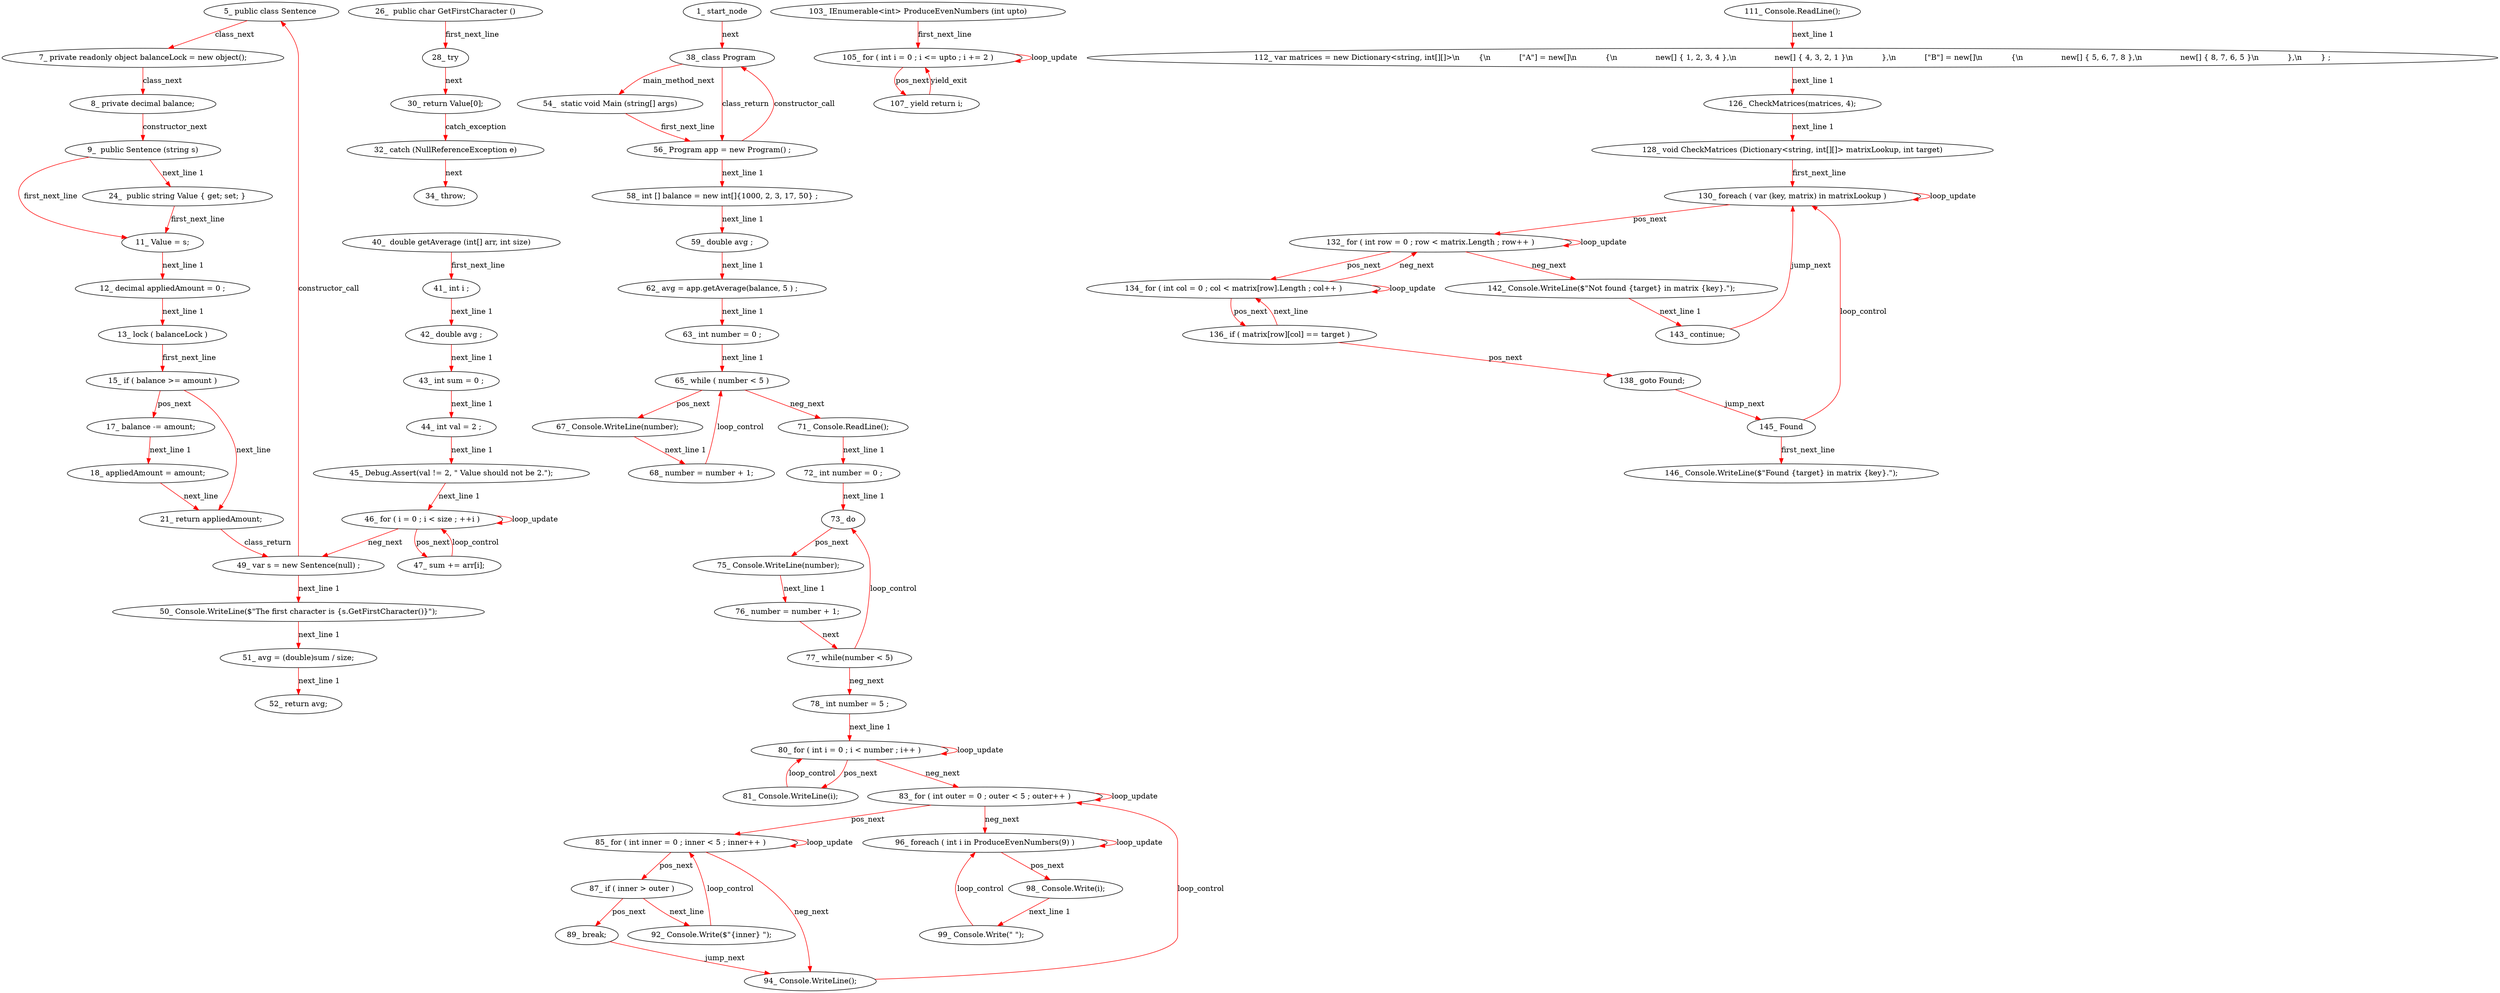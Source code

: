 digraph  {
11 [label="5_\ public\ class\ Sentence\ ", type_label=class_declaration];
15 [label="7_\ private\ readonly\ object\ balanceLock\ =\ new\ object\(\);", type_label=expression_statement];
26 [label="8_\ private\ decimal\ balance;", type_label=expression_statement];
32 [label="9_\ \ public\ Sentence\ \(string\ s\)", type_label=constructor_declaration];
40 [label="11_\ Value\ =\ s;", type_label=expression_statement];
45 [label="12_\ decimal\ appliedAmount\ =\ 0\ ;", type_label=local_declaration];
52 [label="13_\ lock\ \(\ balanceLock\ \)", type_label=lock];
55 [label="15_\ if\ \(\ balance\ >=\ amount\ \)", type_label=if];
60 [label="17_\ balance\ \-=\ amount;", type_label=expression_statement];
65 [label="18_\ appliedAmount\ =\ amount;", type_label=expression_statement];
70 [label="21_\ return\ appliedAmount;", type_label=expression_statement];
72 [label="24_\ \ public\ string\ Value\ \{\ get;\ set;\ \}", type_label=property_declaration];
79 [label="26_\ \ public\ char\ GetFirstCharacter\ \(\)", type_label=method_declaration];
85 [label="28_\ try", type_label=try];
87 [label="30_\ return\ Value\[0\];", type_label=expression_statement];
93 [label="32_\ catch\ \(NullReferenceException\ e\)", type_label=catch];
98 [label="34_\ throw;", type_label=expression_statement];
99 [label="38_\ class\ Program\ ", type_label=class_declaration];
102 [label="40_\ \ double\ getAverage\ \(int\[\]\ arr,\ int\ size\)", type_label=method_declaration];
115 [label="41_\ int\ i\ ;", type_label=local_declaration];
120 [label="42_\ double\ avg\ ;", type_label=local_declaration];
125 [label="43_\ int\ sum\ =\ 0\ ;", type_label=local_declaration];
132 [label="44_\ int\ val\ =\ 2\ ;", type_label=local_declaration];
139 [label="45_\ Debug\.Assert\(val\ !=\ 2,\ \"\ Value\ should\ not\ be\ 2\.\"\);", type_label=expression_statement];
151 [label="46_\ for\ \(\ i\ =\ 0\ ;\ i\ <\ size\ ;\ \+\+i\ \)", type_label=for];
162 [label="47_\ sum\ \+=\ arr\[i\];", type_label=expression_statement];
171 [label="49_\ var\ s\ =\ new\ Sentence\(null\)\ ;", type_label=local_declaration];
182 [label="50_\ Console\.WriteLine\(\$\"The\ first\ character\ is\ \{s\.GetFirstCharacter\(\)\}\"\);", type_label=expression_statement];
197 [label="51_\ avg\ =\ \(double\)sum\ /\ size;", type_label=expression_statement];
206 [label="52_\ return\ avg;", type_label=expression_statement];
208 [label="54_\ \ static\ void\ Main\ \(string\[\]\ args\)", type_label=method_declaration];
219 [label="56_\ Program\ app\ =\ new\ Program\(\)\ ;", type_label=local_declaration];
228 [label="58_\ int\ \[\]\ balance\ =\ new\ int\[\]\{1000,\ 2,\ 3,\ 17,\ 50\}\ ;", type_label=local_declaration];
246 [label="59_\ double\ avg\ ;", type_label=local_declaration];
251 [label="62_\ avg\ =\ app\.getAverage\(balance,\ 5\ \)\ ;", type_label=expression_statement];
264 [label="63_\ int\ number\ =\ 0\ ;", type_label=local_declaration];
271 [label="65_\ while\ \(\ number\ <\ 5\ \)", type_label=while];
276 [label="67_\ Console\.WriteLine\(number\);", type_label=expression_statement];
284 [label="68_\ number\ =\ number\ \+\ 1;", type_label=expression_statement];
291 [label="71_\ Console\.ReadLine\(\);", type_label=expression_statement];
297 [label="72_\ int\ number\ =\ 0\ ;", type_label=local_declaration];
304 [label="73_\ do", type_label=do];
306 [label="75_\ Console\.WriteLine\(number\);", type_label=expression_statement];
314 [label="76_\ number\ =\ number\ \+\ 1;", type_label=expression_statement];
321 [label="77_\ while\(number\ <\ 5\)", type_label=while];
324 [label="78_\ int\ number\ =\ 5\ ;", type_label=local_declaration];
331 [label="80_\ for\ \(\ int\ i\ =\ 0\ ;\ i\ <\ number\ ;\ i\+\+\ \)", type_label=for];
343 [label="81_\ Console\.WriteLine\(i\);", type_label=expression_statement];
351 [label="83_\ for\ \(\ int\ outer\ =\ 0\ ;\ outer\ <\ 5\ ;\ outer\+\+\ \)", type_label=for];
364 [label="85_\ for\ \(\ int\ inner\ =\ 0\ ;\ inner\ <\ 5\ ;\ inner\+\+\ \)", type_label=for];
377 [label="87_\ if\ \(\ inner\ >\ outer\ \)", type_label=if];
382 [label="89_\ break;", type_label=expression_statement];
383 [label="92_\ Console\.Write\(\$\"\{inner\}\ \"\);", type_label=expression_statement];
394 [label="94_\ Console\.WriteLine\(\);", type_label=expression_statement];
400 [label="96_\ foreach\ \(\ int\ i\ in\ ProduceEvenNumbers\(9\)\ \)", type_label=foreach];
409 [label="98_\ Console\.Write\(i\);", type_label=expression_statement];
417 [label="99_\ Console\.Write\(\"\ \"\);", type_label=expression_statement];
425 [label="103_\ IEnumerable<int>\ ProduceEvenNumbers\ \(int\ upto\)", type_label=local_function];
436 [label="105_\ for\ \(\ int\ i\ =\ 0\ ;\ i\ <=\ upto\ ;\ i\ \+=\ 2\ \)", type_label=for];
451 [label="107_\ yield\ return\ i;", type_label=expression_statement];
453 [label="111_\ Console\.ReadLine\(\);", type_label=expression_statement];
459 [label="112_\ var\ matrices\ =\ new\ Dictionary<string,\ int\[\]\[\]>\\n\ \ \ \ \ \ \ \ \{\\n\ \ \ \ \ \ \ \ \ \ \ \ \[\"A\"\]\ =\ new\[\]\\n\ \ \ \ \ \ \ \ \ \ \ \ \{\\n\ \ \ \ \ \ \ \ \ \ \ \ \ \ \ \ new\[\]\ \{\ 1,\ 2,\ 3,\ 4\ \},\\n\ \ \ \ \ \ \ \ \ \ \ \ \ \ \ \ new\[\]\ \{\ 4,\ 3,\ 2,\ 1\ \}\\n\ \ \ \ \ \ \ \ \ \ \ \ \},\\n\ \ \ \ \ \ \ \ \ \ \ \ \[\"B\"\]\ =\ new\[\]\\n\ \ \ \ \ \ \ \ \ \ \ \ \{\\n\ \ \ \ \ \ \ \ \ \ \ \ \ \ \ \ new\[\]\ \{\ 5,\ 6,\ 7,\ 8\ \},\\n\ \ \ \ \ \ \ \ \ \ \ \ \ \ \ \ new\[\]\ \{\ 8,\ 7,\ 6,\ 5\ \}\\n\ \ \ \ \ \ \ \ \ \ \ \ \},\\n\ \ \ \ \ \ \ \ \}\ ;", type_label=local_declaration];
516 [label="126_\ CheckMatrices\(matrices,\ 4\);", type_label=expression_statement];
524 [label="128_\ void\ CheckMatrices\ \(Dictionary<string,\ int\[\]\[\]>\ matrixLookup,\ int\ target\)", type_label=local_function];
543 [label="130_\ foreach\ \(\ var\ \(key,\ matrix\)\ in\ matrixLookup\ \)", type_label=foreach];
550 [label="132_\ for\ \(\ int\ row\ =\ 0\ ;\ row\ <\ matrix\.Length\ ;\ row\+\+\ \)", type_label=for];
565 [label="134_\ for\ \(\ int\ col\ =\ 0\ ;\ col\ <\ matrix\[row\]\.Length\ ;\ col\+\+\ \)", type_label=for];
584 [label="136_\ if\ \(\ matrix\[row\]\[col\]\ ==\ target\ \)", type_label=if];
597 [label="138_\ goto\ Found;", type_label=expression_statement];
599 [label="142_\ Console\.WriteLine\(\$\"Not\ found\ \{target\}\ in\ matrix\ \{key\}\.\"\);", type_label=expression_statement];
614 [label="143_\ continue;", type_label=expression_statement];
615 [label="145_\ Found", type_label=label];
617 [label="146_\ Console\.WriteLine\(\$\"Found\ \{target\}\ in\ matrix\ \{key\}\.\"\);", type_label=expression_statement];
1 [label="1_\ start_node", type_label=start];
11 -> 15  [color=red, controlflow_type=class_next, edge_type=CFG_edge, key=0, label=class_next];
15 -> 26  [color=red, controlflow_type=class_next, edge_type=CFG_edge, key=0, label=class_next];
26 -> 32  [color=red, controlflow_type=constructor_next, edge_type=CFG_edge, key=0, label=constructor_next];
32 -> 72  [color=red, controlflow_type="next_line 1", edge_type=CFG_edge, key=0, label="next_line 1"];
32 -> 40  [color=red, controlflow_type=first_next_line, edge_type=CFG_edge, key=0, label=first_next_line];
40 -> 45  [color=red, controlflow_type="next_line 1", edge_type=CFG_edge, key=0, label="next_line 1"];
45 -> 52  [color=red, controlflow_type="next_line 1", edge_type=CFG_edge, key=0, label="next_line 1"];
52 -> 55  [color=red, controlflow_type=first_next_line, edge_type=CFG_edge, key=0, label=first_next_line];
55 -> 60  [color=red, controlflow_type=pos_next, edge_type=CFG_edge, key=0, label=pos_next];
55 -> 70  [color=red, controlflow_type=next_line, edge_type=CFG_edge, key=0, label=next_line];
60 -> 65  [color=red, controlflow_type="next_line 1", edge_type=CFG_edge, key=0, label="next_line 1"];
65 -> 70  [color=red, controlflow_type=next_line, edge_type=CFG_edge, key=0, label=next_line];
70 -> 171  [color=red, controlflow_type=class_return, edge_type=CFG_edge, key=0, label=class_return];
72 -> 40  [color=red, controlflow_type=first_next_line, edge_type=CFG_edge, key=0, label=first_next_line];
79 -> 85  [color=red, controlflow_type=first_next_line, edge_type=CFG_edge, key=0, label=first_next_line];
85 -> 87  [color=red, controlflow_type=next, edge_type=CFG_edge, key=0, label=next];
87 -> 93  [color=red, controlflow_type=catch_exception, edge_type=CFG_edge, key=0, label=catch_exception];
93 -> 98  [color=red, controlflow_type=next, edge_type=CFG_edge, key=0, label=next];
99 -> 208  [color=red, controlflow_type=main_method_next, edge_type=CFG_edge, key=0, label=main_method_next];
99 -> 219  [color=red, controlflow_type=class_return, edge_type=CFG_edge, key=0, label=class_return];
102 -> 115  [color=red, controlflow_type=first_next_line, edge_type=CFG_edge, key=0, label=first_next_line];
115 -> 120  [color=red, controlflow_type="next_line 1", edge_type=CFG_edge, key=0, label="next_line 1"];
120 -> 125  [color=red, controlflow_type="next_line 1", edge_type=CFG_edge, key=0, label="next_line 1"];
125 -> 132  [color=red, controlflow_type="next_line 1", edge_type=CFG_edge, key=0, label="next_line 1"];
132 -> 139  [color=red, controlflow_type="next_line 1", edge_type=CFG_edge, key=0, label="next_line 1"];
139 -> 151  [color=red, controlflow_type="next_line 1", edge_type=CFG_edge, key=0, label="next_line 1"];
151 -> 162  [color=red, controlflow_type=pos_next, edge_type=CFG_edge, key=0, label=pos_next];
151 -> 171  [color=red, controlflow_type=neg_next, edge_type=CFG_edge, key=0, label=neg_next];
151 -> 151  [color=red, controlflow_type=loop_update, edge_type=CFG_edge, key=0, label=loop_update];
162 -> 151  [color=red, controlflow_type=loop_control, edge_type=CFG_edge, key=0, label=loop_control];
171 -> 182  [color=red, controlflow_type="next_line 1", edge_type=CFG_edge, key=0, label="next_line 1"];
171 -> 11  [color=red, controlflow_type="constructor_call|177", edge_type=CFG_edge, key=0, label=constructor_call];
182 -> 197  [color=red, controlflow_type="next_line 1", edge_type=CFG_edge, key=0, label="next_line 1"];
197 -> 206  [color=red, controlflow_type="next_line 1", edge_type=CFG_edge, key=0, label="next_line 1"];
208 -> 219  [color=red, controlflow_type=first_next_line, edge_type=CFG_edge, key=0, label=first_next_line];
219 -> 228  [color=red, controlflow_type="next_line 1", edge_type=CFG_edge, key=0, label="next_line 1"];
219 -> 99  [color=red, controlflow_type="constructor_call|225", edge_type=CFG_edge, key=0, label=constructor_call, target_constructor=32];
228 -> 246  [color=red, controlflow_type="next_line 1", edge_type=CFG_edge, key=0, label="next_line 1"];
246 -> 251  [color=red, controlflow_type="next_line 1", edge_type=CFG_edge, key=0, label="next_line 1"];
251 -> 264  [color=red, controlflow_type="next_line 1", edge_type=CFG_edge, key=0, label="next_line 1"];
264 -> 271  [color=red, controlflow_type="next_line 1", edge_type=CFG_edge, key=0, label="next_line 1"];
271 -> 276  [color=red, controlflow_type=pos_next, edge_type=CFG_edge, key=0, label=pos_next];
271 -> 291  [color=red, controlflow_type=neg_next, edge_type=CFG_edge, key=0, label=neg_next];
276 -> 284  [color=red, controlflow_type="next_line 1", edge_type=CFG_edge, key=0, label="next_line 1"];
284 -> 271  [color=red, controlflow_type=loop_control, edge_type=CFG_edge, key=0, label=loop_control];
291 -> 297  [color=red, controlflow_type="next_line 1", edge_type=CFG_edge, key=0, label="next_line 1"];
297 -> 304  [color=red, controlflow_type="next_line 1", edge_type=CFG_edge, key=0, label="next_line 1"];
304 -> 306  [color=red, controlflow_type=pos_next, edge_type=CFG_edge, key=0, label=pos_next];
306 -> 314  [color=red, controlflow_type="next_line 1", edge_type=CFG_edge, key=0, label="next_line 1"];
314 -> 321  [color=red, controlflow_type=next, edge_type=CFG_edge, key=0, label=next];
321 -> 304  [color=red, controlflow_type=loop_control, edge_type=CFG_edge, key=0, label=loop_control];
321 -> 324  [color=red, controlflow_type=neg_next, edge_type=CFG_edge, key=0, label=neg_next];
324 -> 331  [color=red, controlflow_type="next_line 1", edge_type=CFG_edge, key=0, label="next_line 1"];
331 -> 343  [color=red, controlflow_type=pos_next, edge_type=CFG_edge, key=0, label=pos_next];
331 -> 351  [color=red, controlflow_type=neg_next, edge_type=CFG_edge, key=0, label=neg_next];
331 -> 331  [color=red, controlflow_type=loop_update, edge_type=CFG_edge, key=0, label=loop_update];
343 -> 331  [color=red, controlflow_type=loop_control, edge_type=CFG_edge, key=0, label=loop_control];
351 -> 364  [color=red, controlflow_type=pos_next, edge_type=CFG_edge, key=0, label=pos_next];
351 -> 400  [color=red, controlflow_type=neg_next, edge_type=CFG_edge, key=0, label=neg_next];
351 -> 351  [color=red, controlflow_type=loop_update, edge_type=CFG_edge, key=0, label=loop_update];
364 -> 377  [color=red, controlflow_type=pos_next, edge_type=CFG_edge, key=0, label=pos_next];
364 -> 394  [color=red, controlflow_type=neg_next, edge_type=CFG_edge, key=0, label=neg_next];
364 -> 364  [color=red, controlflow_type=loop_update, edge_type=CFG_edge, key=0, label=loop_update];
377 -> 382  [color=red, controlflow_type=pos_next, edge_type=CFG_edge, key=0, label=pos_next];
377 -> 383  [color=red, controlflow_type=next_line, edge_type=CFG_edge, key=0, label=next_line];
382 -> 394  [color=red, controlflow_type=jump_next, edge_type=CFG_edge, key=0, label=jump_next];
383 -> 364  [color=red, controlflow_type=loop_control, edge_type=CFG_edge, key=0, label=loop_control];
394 -> 351  [color=red, controlflow_type=loop_control, edge_type=CFG_edge, key=0, label=loop_control];
400 -> 409  [color=red, controlflow_type=pos_next, edge_type=CFG_edge, key=0, label=pos_next];
400 -> 400  [color=red, controlflow_type=loop_update, edge_type=CFG_edge, key=0, label=loop_update];
409 -> 417  [color=red, controlflow_type="next_line 1", edge_type=CFG_edge, key=0, label="next_line 1"];
417 -> 400  [color=red, controlflow_type=loop_control, edge_type=CFG_edge, key=0, label=loop_control];
425 -> 436  [color=red, controlflow_type=first_next_line, edge_type=CFG_edge, key=0, label=first_next_line];
436 -> 451  [color=red, controlflow_type=pos_next, edge_type=CFG_edge, key=0, label=pos_next];
436 -> 436  [color=red, controlflow_type=loop_update, edge_type=CFG_edge, key=0, label=loop_update];
451 -> 436  [color=red, controlflow_type=yield_exit, edge_type=CFG_edge, key=0, label=yield_exit];
453 -> 459  [color=red, controlflow_type="next_line 1", edge_type=CFG_edge, key=0, label="next_line 1"];
459 -> 516  [color=red, controlflow_type="next_line 1", edge_type=CFG_edge, key=0, label="next_line 1"];
516 -> 524  [color=red, controlflow_type="next_line 1", edge_type=CFG_edge, key=0, label="next_line 1"];
524 -> 543  [color=red, controlflow_type=first_next_line, edge_type=CFG_edge, key=0, label=first_next_line];
543 -> 550  [color=red, controlflow_type=pos_next, edge_type=CFG_edge, key=0, label=pos_next];
543 -> 543  [color=red, controlflow_type=loop_update, edge_type=CFG_edge, key=0, label=loop_update];
550 -> 565  [color=red, controlflow_type=pos_next, edge_type=CFG_edge, key=0, label=pos_next];
550 -> 599  [color=red, controlflow_type=neg_next, edge_type=CFG_edge, key=0, label=neg_next];
550 -> 550  [color=red, controlflow_type=loop_update, edge_type=CFG_edge, key=0, label=loop_update];
565 -> 584  [color=red, controlflow_type=pos_next, edge_type=CFG_edge, key=0, label=pos_next];
565 -> 550  [color=red, controlflow_type=neg_next, edge_type=CFG_edge, key=0, label=neg_next];
565 -> 565  [color=red, controlflow_type=loop_update, edge_type=CFG_edge, key=0, label=loop_update];
584 -> 597  [color=red, controlflow_type=pos_next, edge_type=CFG_edge, key=0, label=pos_next];
584 -> 565  [color=red, controlflow_type=next_line, edge_type=CFG_edge, key=0, label=next_line];
597 -> 615  [color=red, controlflow_type=jump_next, edge_type=CFG_edge, key=0, label=jump_next];
599 -> 614  [color=red, controlflow_type="next_line 1", edge_type=CFG_edge, key=0, label="next_line 1"];
614 -> 543  [color=red, controlflow_type=jump_next, edge_type=CFG_edge, key=0, label=jump_next];
615 -> 543  [color=red, controlflow_type=loop_control, edge_type=CFG_edge, key=0, label=loop_control];
615 -> 617  [color=red, controlflow_type=first_next_line, edge_type=CFG_edge, key=0, label=first_next_line];
1 -> 99  [color=red, controlflow_type=next, edge_type=CFG_edge, key=0, label=next];
}
